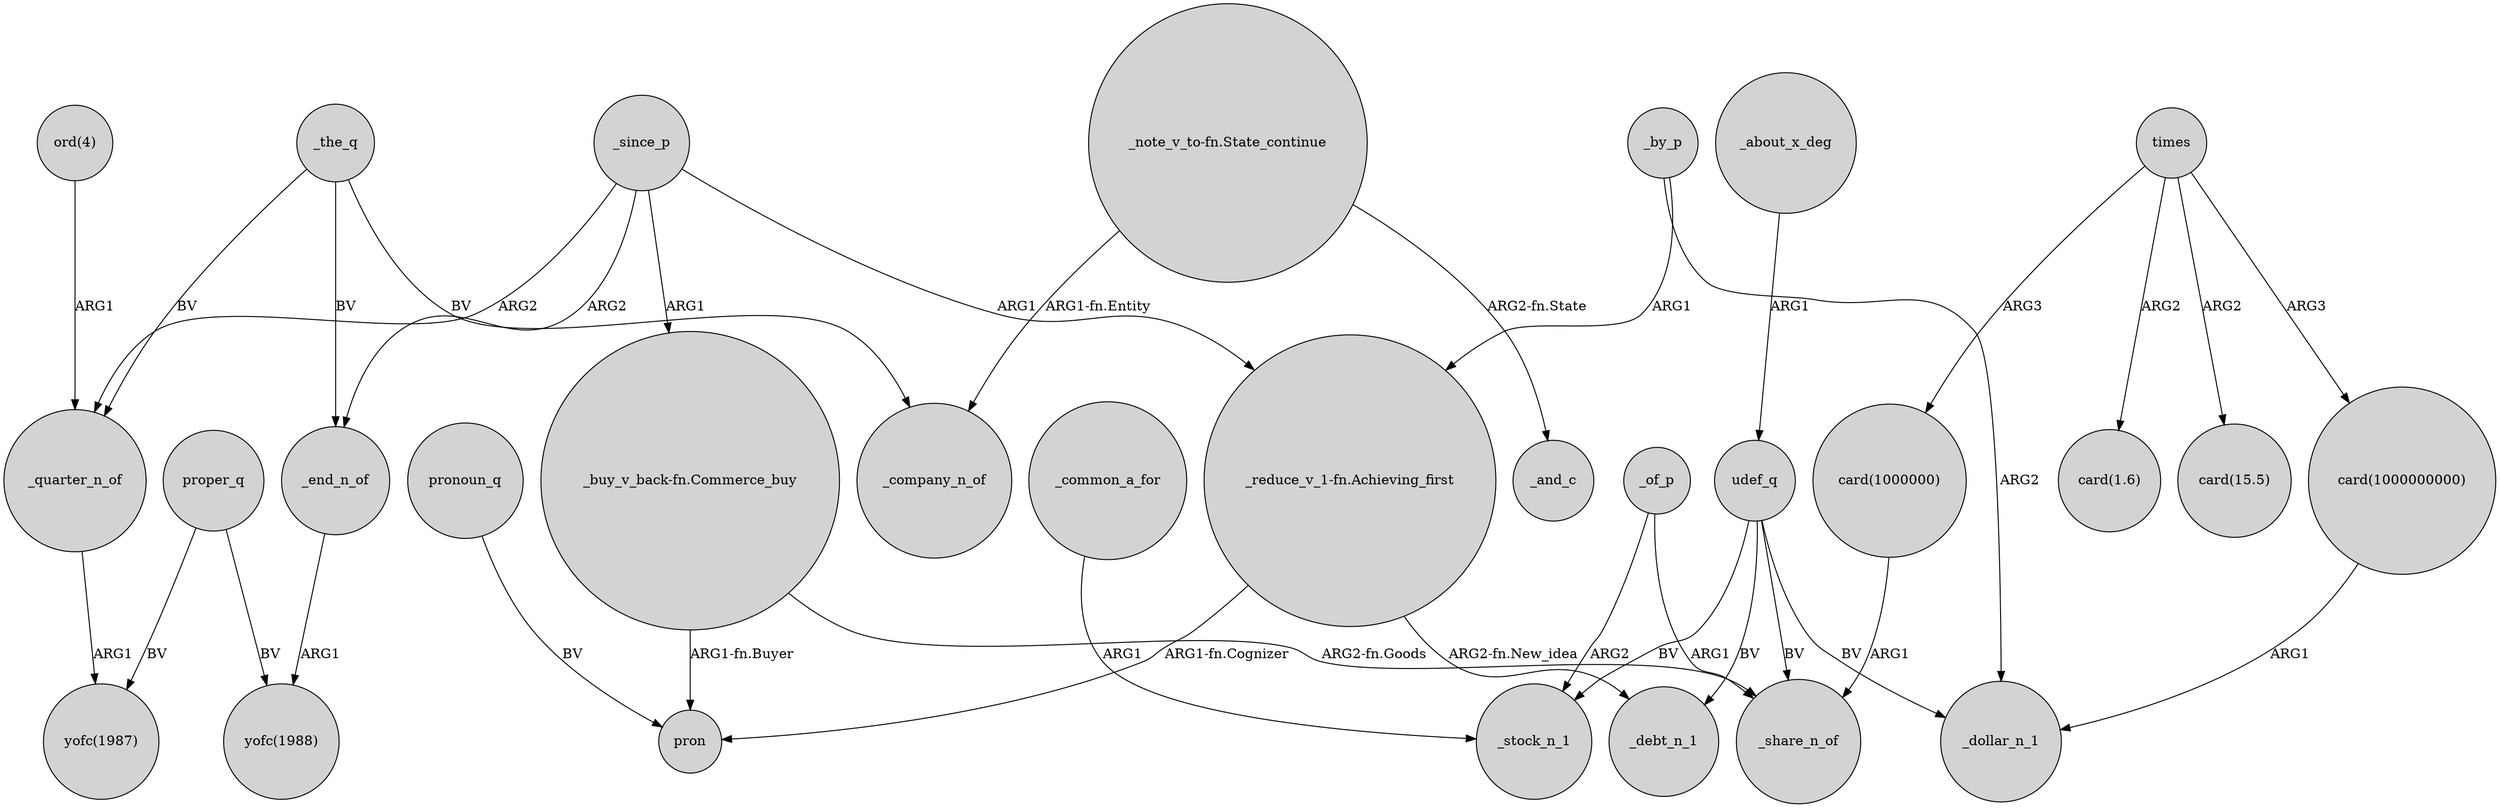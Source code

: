 digraph {
	node [shape=circle style=filled]
	_end_n_of -> "yofc(1988)" [label=ARG1]
	"card(1000000000)" -> _dollar_n_1 [label=ARG1]
	_of_p -> _share_n_of [label=ARG1]
	"_note_v_to-fn.State_continue" -> _company_n_of [label="ARG1-fn.Entity"]
	_since_p -> _end_n_of [label=ARG2]
	"_buy_v_back-fn.Commerce_buy" -> pron [label="ARG1-fn.Buyer"]
	_common_a_for -> _stock_n_1 [label=ARG1]
	times -> "card(1.6)" [label=ARG2]
	_since_p -> _quarter_n_of [label=ARG2]
	_by_p -> "_reduce_v_1-fn.Achieving_first" [label=ARG1]
	"ord(4)" -> _quarter_n_of [label=ARG1]
	times -> "card(1000000)" [label=ARG3]
	"_buy_v_back-fn.Commerce_buy" -> _share_n_of [label="ARG2-fn.Goods"]
	_quarter_n_of -> "yofc(1987)" [label=ARG1]
	_the_q -> _quarter_n_of [label=BV]
	"_note_v_to-fn.State_continue" -> _and_c [label="ARG2-fn.State"]
	times -> "card(1000000000)" [label=ARG3]
	_about_x_deg -> udef_q [label=ARG1]
	"_reduce_v_1-fn.Achieving_first" -> pron [label="ARG1-fn.Cognizer"]
	pronoun_q -> pron [label=BV]
	udef_q -> _stock_n_1 [label=BV]
	_since_p -> "_reduce_v_1-fn.Achieving_first" [label=ARG1]
	udef_q -> _debt_n_1 [label=BV]
	proper_q -> "yofc(1987)" [label=BV]
	udef_q -> _share_n_of [label=BV]
	"_reduce_v_1-fn.Achieving_first" -> _debt_n_1 [label="ARG2-fn.New_idea"]
	udef_q -> _dollar_n_1 [label=BV]
	times -> "card(15.5)" [label=ARG2]
	"card(1000000)" -> _share_n_of [label=ARG1]
	proper_q -> "yofc(1988)" [label=BV]
	_of_p -> _stock_n_1 [label=ARG2]
	_since_p -> "_buy_v_back-fn.Commerce_buy" [label=ARG1]
	_by_p -> _dollar_n_1 [label=ARG2]
	_the_q -> _company_n_of [label=BV]
	_the_q -> _end_n_of [label=BV]
}
